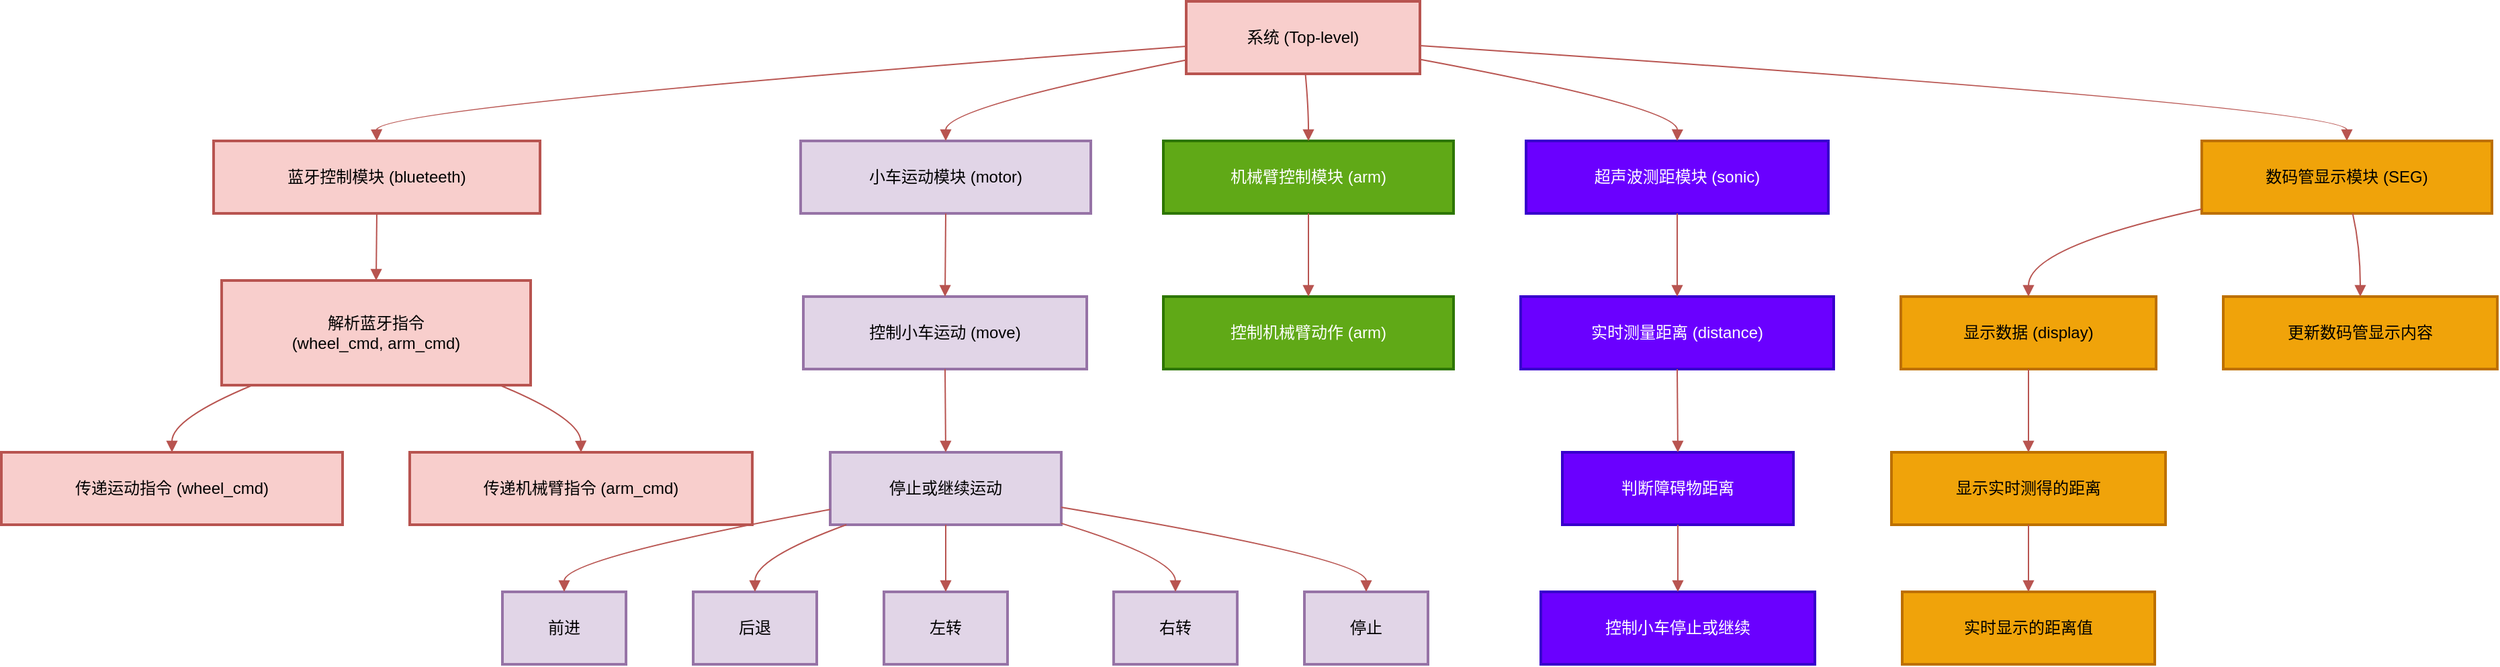 <mxfile version="27.1.4">
  <diagram name="第 1 页" id="Bvf3MywGbPhwy1gK-Kdx">
    <mxGraphModel dx="864" dy="576" grid="1" gridSize="10" guides="1" tooltips="1" connect="1" arrows="1" fold="1" page="1" pageScale="1" pageWidth="827" pageHeight="1169" math="0" shadow="0">
      <root>
        <mxCell id="0" />
        <mxCell id="1" parent="0" />
        <mxCell id="RLyGDdODB2vQ0dkDB72x-1" value="系统 (Top-level)" style="whiteSpace=wrap;strokeWidth=2;fillColor=#f8cecc;strokeColor=#b85450;" vertex="1" parent="1">
          <mxGeometry x="902" y="20" width="174" height="54" as="geometry" />
        </mxCell>
        <mxCell id="RLyGDdODB2vQ0dkDB72x-2" value="蓝牙控制模块 (blueteeth)" style="whiteSpace=wrap;strokeWidth=2;fillColor=#f8cecc;strokeColor=#b85450;" vertex="1" parent="1">
          <mxGeometry x="178" y="124" width="243" height="54" as="geometry" />
        </mxCell>
        <mxCell id="RLyGDdODB2vQ0dkDB72x-3" value="小车运动模块 (motor)" style="whiteSpace=wrap;strokeWidth=2;fillColor=#e1d5e7;strokeColor=#9673a6;" vertex="1" parent="1">
          <mxGeometry x="615" y="124" width="216" height="54" as="geometry" />
        </mxCell>
        <mxCell id="RLyGDdODB2vQ0dkDB72x-4" value="机械臂控制模块 (arm)" style="whiteSpace=wrap;strokeWidth=2;fillColor=#60a917;strokeColor=#2D7600;fontColor=#ffffff;" vertex="1" parent="1">
          <mxGeometry x="885" y="124" width="216" height="54" as="geometry" />
        </mxCell>
        <mxCell id="RLyGDdODB2vQ0dkDB72x-5" value="超声波测距模块 (sonic)" style="whiteSpace=wrap;strokeWidth=2;fillColor=#6a00ff;strokeColor=#3700CC;fontColor=#ffffff;" vertex="1" parent="1">
          <mxGeometry x="1155" y="124" width="225" height="54" as="geometry" />
        </mxCell>
        <mxCell id="RLyGDdODB2vQ0dkDB72x-6" value="数码管显示模块 (SEG)" style="whiteSpace=wrap;strokeWidth=2;fillColor=#f0a30a;strokeColor=#BD7000;fontColor=#000000;" vertex="1" parent="1">
          <mxGeometry x="1658" y="124" width="216" height="54" as="geometry" />
        </mxCell>
        <mxCell id="RLyGDdODB2vQ0dkDB72x-7" value="解析蓝牙指令&#xa;(wheel_cmd, arm_cmd)" style="whiteSpace=wrap;strokeWidth=2;fillColor=#f8cecc;strokeColor=#b85450;" vertex="1" parent="1">
          <mxGeometry x="184" y="228" width="230" height="78" as="geometry" />
        </mxCell>
        <mxCell id="RLyGDdODB2vQ0dkDB72x-8" value="控制小车运动 (move)" style="whiteSpace=wrap;strokeWidth=2;fillColor=#e1d5e7;strokeColor=#9673a6;" vertex="1" parent="1">
          <mxGeometry x="617" y="240" width="211" height="54" as="geometry" />
        </mxCell>
        <mxCell id="RLyGDdODB2vQ0dkDB72x-9" value="控制机械臂动作 (arm)" style="whiteSpace=wrap;strokeWidth=2;fillColor=#60a917;strokeColor=#2D7600;fontColor=#ffffff;" vertex="1" parent="1">
          <mxGeometry x="885" y="240" width="216" height="54" as="geometry" />
        </mxCell>
        <mxCell id="RLyGDdODB2vQ0dkDB72x-10" value="实时测量距离 (distance)" style="whiteSpace=wrap;strokeWidth=2;fillColor=#6a00ff;strokeColor=#3700CC;fontColor=#ffffff;" vertex="1" parent="1">
          <mxGeometry x="1151" y="240" width="233" height="54" as="geometry" />
        </mxCell>
        <mxCell id="RLyGDdODB2vQ0dkDB72x-11" value="显示数据 (display)" style="whiteSpace=wrap;strokeWidth=2;fillColor=#f0a30a;strokeColor=#BD7000;fontColor=#000000;" vertex="1" parent="1">
          <mxGeometry x="1434" y="240" width="190" height="54" as="geometry" />
        </mxCell>
        <mxCell id="RLyGDdODB2vQ0dkDB72x-12" value="停止或继续运动" style="whiteSpace=wrap;strokeWidth=2;fillColor=#e1d5e7;strokeColor=#9673a6;" vertex="1" parent="1">
          <mxGeometry x="637" y="356" width="172" height="54" as="geometry" />
        </mxCell>
        <mxCell id="RLyGDdODB2vQ0dkDB72x-13" value="判断障碍物距离" style="whiteSpace=wrap;strokeWidth=2;fillColor=#6a00ff;strokeColor=#3700CC;fontColor=#ffffff;" vertex="1" parent="1">
          <mxGeometry x="1182" y="356" width="172" height="54" as="geometry" />
        </mxCell>
        <mxCell id="RLyGDdODB2vQ0dkDB72x-14" value="显示实时测得的距离" style="whiteSpace=wrap;strokeWidth=2;fillColor=#f0a30a;strokeColor=#BD7000;fontColor=#000000;" vertex="1" parent="1">
          <mxGeometry x="1427" y="356" width="204" height="54" as="geometry" />
        </mxCell>
        <mxCell id="RLyGDdODB2vQ0dkDB72x-15" value="传递运动指令 (wheel_cmd)" style="whiteSpace=wrap;strokeWidth=2;fillColor=#f8cecc;strokeColor=#b85450;" vertex="1" parent="1">
          <mxGeometry x="20" y="356" width="254" height="54" as="geometry" />
        </mxCell>
        <mxCell id="RLyGDdODB2vQ0dkDB72x-16" value="传递机械臂指令 (arm_cmd)" style="whiteSpace=wrap;strokeWidth=2;fillColor=#f8cecc;strokeColor=#b85450;" vertex="1" parent="1">
          <mxGeometry x="324" y="356" width="255" height="54" as="geometry" />
        </mxCell>
        <mxCell id="RLyGDdODB2vQ0dkDB72x-17" value="控制小车停止或继续" style="whiteSpace=wrap;strokeWidth=2;fillColor=#6a00ff;strokeColor=#3700CC;fontColor=#ffffff;" vertex="1" parent="1">
          <mxGeometry x="1166" y="460" width="204" height="54" as="geometry" />
        </mxCell>
        <mxCell id="RLyGDdODB2vQ0dkDB72x-18" value="实时显示的距离值" style="whiteSpace=wrap;strokeWidth=2;fillColor=#f0a30a;strokeColor=#BD7000;fontColor=#000000;" vertex="1" parent="1">
          <mxGeometry x="1435" y="460" width="188" height="54" as="geometry" />
        </mxCell>
        <mxCell id="RLyGDdODB2vQ0dkDB72x-19" value="前进" style="whiteSpace=wrap;strokeWidth=2;fillColor=#e1d5e7;strokeColor=#9673a6;" vertex="1" parent="1">
          <mxGeometry x="393" y="460" width="92" height="54" as="geometry" />
        </mxCell>
        <mxCell id="RLyGDdODB2vQ0dkDB72x-20" value="后退" style="whiteSpace=wrap;strokeWidth=2;fillColor=#e1d5e7;strokeColor=#9673a6;" vertex="1" parent="1">
          <mxGeometry x="535" y="460" width="92" height="54" as="geometry" />
        </mxCell>
        <mxCell id="RLyGDdODB2vQ0dkDB72x-21" value="左转" style="whiteSpace=wrap;strokeWidth=2;fillColor=#e1d5e7;strokeColor=#9673a6;" vertex="1" parent="1">
          <mxGeometry x="677" y="460" width="92" height="54" as="geometry" />
        </mxCell>
        <mxCell id="RLyGDdODB2vQ0dkDB72x-22" value="右转" style="whiteSpace=wrap;strokeWidth=2;fillColor=#e1d5e7;strokeColor=#9673a6;" vertex="1" parent="1">
          <mxGeometry x="848" y="460" width="92" height="54" as="geometry" />
        </mxCell>
        <mxCell id="RLyGDdODB2vQ0dkDB72x-23" value="停止" style="whiteSpace=wrap;strokeWidth=2;fillColor=#e1d5e7;strokeColor=#9673a6;" vertex="1" parent="1">
          <mxGeometry x="990" y="460" width="92" height="54" as="geometry" />
        </mxCell>
        <mxCell id="RLyGDdODB2vQ0dkDB72x-24" value="更新数码管显示内容" style="whiteSpace=wrap;strokeWidth=2;fillColor=#f0a30a;strokeColor=#BD7000;fontColor=#000000;" vertex="1" parent="1">
          <mxGeometry x="1674" y="240" width="204" height="54" as="geometry" />
        </mxCell>
        <mxCell id="RLyGDdODB2vQ0dkDB72x-25" value="" style="curved=1;startArrow=none;endArrow=block;exitX=0;exitY=0.62;entryX=0.5;entryY=0;rounded=0;fillColor=#f8cecc;strokeColor=#b85450;" edge="1" parent="1" source="RLyGDdODB2vQ0dkDB72x-1" target="RLyGDdODB2vQ0dkDB72x-2">
          <mxGeometry relative="1" as="geometry">
            <Array as="points">
              <mxPoint x="299" y="99" />
            </Array>
          </mxGeometry>
        </mxCell>
        <mxCell id="RLyGDdODB2vQ0dkDB72x-26" value="" style="curved=1;startArrow=none;endArrow=block;exitX=0;exitY=0.81;entryX=0.5;entryY=0;rounded=0;fillColor=#f8cecc;strokeColor=#b85450;" edge="1" parent="1" source="RLyGDdODB2vQ0dkDB72x-1" target="RLyGDdODB2vQ0dkDB72x-3">
          <mxGeometry relative="1" as="geometry">
            <Array as="points">
              <mxPoint x="723" y="99" />
            </Array>
          </mxGeometry>
        </mxCell>
        <mxCell id="RLyGDdODB2vQ0dkDB72x-27" value="" style="curved=1;startArrow=none;endArrow=block;exitX=0.51;exitY=1;entryX=0.5;entryY=0;rounded=0;fillColor=#f8cecc;strokeColor=#b85450;" edge="1" parent="1" source="RLyGDdODB2vQ0dkDB72x-1" target="RLyGDdODB2vQ0dkDB72x-4">
          <mxGeometry relative="1" as="geometry">
            <Array as="points">
              <mxPoint x="993" y="99" />
            </Array>
          </mxGeometry>
        </mxCell>
        <mxCell id="RLyGDdODB2vQ0dkDB72x-28" value="" style="curved=1;startArrow=none;endArrow=block;exitX=1;exitY=0.8;entryX=0.5;entryY=0;rounded=0;fillColor=#f8cecc;strokeColor=#b85450;" edge="1" parent="1" source="RLyGDdODB2vQ0dkDB72x-1" target="RLyGDdODB2vQ0dkDB72x-5">
          <mxGeometry relative="1" as="geometry">
            <Array as="points">
              <mxPoint x="1268" y="99" />
            </Array>
          </mxGeometry>
        </mxCell>
        <mxCell id="RLyGDdODB2vQ0dkDB72x-29" value="" style="curved=1;startArrow=none;endArrow=block;exitX=1;exitY=0.61;entryX=0.5;entryY=0;rounded=0;fillColor=#f8cecc;strokeColor=#b85450;" edge="1" parent="1" source="RLyGDdODB2vQ0dkDB72x-1" target="RLyGDdODB2vQ0dkDB72x-6">
          <mxGeometry relative="1" as="geometry">
            <Array as="points">
              <mxPoint x="1766" y="99" />
            </Array>
          </mxGeometry>
        </mxCell>
        <mxCell id="RLyGDdODB2vQ0dkDB72x-30" value="" style="curved=1;startArrow=none;endArrow=block;exitX=0.5;exitY=1;entryX=0.5;entryY=0;rounded=0;fillColor=#f8cecc;strokeColor=#b85450;" edge="1" parent="1" source="RLyGDdODB2vQ0dkDB72x-2" target="RLyGDdODB2vQ0dkDB72x-7">
          <mxGeometry relative="1" as="geometry">
            <Array as="points" />
          </mxGeometry>
        </mxCell>
        <mxCell id="RLyGDdODB2vQ0dkDB72x-31" value="" style="curved=1;startArrow=none;endArrow=block;exitX=0.5;exitY=1;entryX=0.5;entryY=0;rounded=0;fillColor=#f8cecc;strokeColor=#b85450;" edge="1" parent="1" source="RLyGDdODB2vQ0dkDB72x-3" target="RLyGDdODB2vQ0dkDB72x-8">
          <mxGeometry relative="1" as="geometry">
            <Array as="points" />
          </mxGeometry>
        </mxCell>
        <mxCell id="RLyGDdODB2vQ0dkDB72x-32" value="" style="curved=1;startArrow=none;endArrow=block;exitX=0.5;exitY=1;entryX=0.5;entryY=0;rounded=0;fillColor=#f8cecc;strokeColor=#b85450;" edge="1" parent="1" source="RLyGDdODB2vQ0dkDB72x-4" target="RLyGDdODB2vQ0dkDB72x-9">
          <mxGeometry relative="1" as="geometry">
            <Array as="points" />
          </mxGeometry>
        </mxCell>
        <mxCell id="RLyGDdODB2vQ0dkDB72x-33" value="" style="curved=1;startArrow=none;endArrow=block;exitX=0.5;exitY=1;entryX=0.5;entryY=0;rounded=0;fillColor=#f8cecc;strokeColor=#b85450;" edge="1" parent="1" source="RLyGDdODB2vQ0dkDB72x-5" target="RLyGDdODB2vQ0dkDB72x-10">
          <mxGeometry relative="1" as="geometry">
            <Array as="points" />
          </mxGeometry>
        </mxCell>
        <mxCell id="RLyGDdODB2vQ0dkDB72x-34" value="" style="curved=1;startArrow=none;endArrow=block;exitX=0;exitY=0.94;entryX=0.5;entryY=0;rounded=0;fillColor=#f8cecc;strokeColor=#b85450;" edge="1" parent="1" source="RLyGDdODB2vQ0dkDB72x-6" target="RLyGDdODB2vQ0dkDB72x-11">
          <mxGeometry relative="1" as="geometry">
            <Array as="points">
              <mxPoint x="1529" y="203" />
            </Array>
          </mxGeometry>
        </mxCell>
        <mxCell id="RLyGDdODB2vQ0dkDB72x-35" value="" style="curved=1;startArrow=none;endArrow=block;exitX=0.5;exitY=1;entryX=0.5;entryY=0;rounded=0;fillColor=#f8cecc;strokeColor=#b85450;" edge="1" parent="1" source="RLyGDdODB2vQ0dkDB72x-8" target="RLyGDdODB2vQ0dkDB72x-12">
          <mxGeometry relative="1" as="geometry">
            <Array as="points" />
          </mxGeometry>
        </mxCell>
        <mxCell id="RLyGDdODB2vQ0dkDB72x-36" value="" style="curved=1;startArrow=none;endArrow=block;exitX=0.5;exitY=1;entryX=0.5;entryY=0;rounded=0;fillColor=#f8cecc;strokeColor=#b85450;" edge="1" parent="1" source="RLyGDdODB2vQ0dkDB72x-10" target="RLyGDdODB2vQ0dkDB72x-13">
          <mxGeometry relative="1" as="geometry">
            <Array as="points" />
          </mxGeometry>
        </mxCell>
        <mxCell id="RLyGDdODB2vQ0dkDB72x-37" value="" style="curved=1;startArrow=none;endArrow=block;exitX=0.5;exitY=1;entryX=0.5;entryY=0;rounded=0;fillColor=#f8cecc;strokeColor=#b85450;" edge="1" parent="1" source="RLyGDdODB2vQ0dkDB72x-11" target="RLyGDdODB2vQ0dkDB72x-14">
          <mxGeometry relative="1" as="geometry">
            <Array as="points" />
          </mxGeometry>
        </mxCell>
        <mxCell id="RLyGDdODB2vQ0dkDB72x-38" value="" style="curved=1;startArrow=none;endArrow=block;exitX=0.1;exitY=1;entryX=0.5;entryY=0;rounded=0;fillColor=#f8cecc;strokeColor=#b85450;" edge="1" parent="1" source="RLyGDdODB2vQ0dkDB72x-7" target="RLyGDdODB2vQ0dkDB72x-15">
          <mxGeometry relative="1" as="geometry">
            <Array as="points">
              <mxPoint x="147" y="331" />
            </Array>
          </mxGeometry>
        </mxCell>
        <mxCell id="RLyGDdODB2vQ0dkDB72x-39" value="" style="curved=1;startArrow=none;endArrow=block;exitX=0.9;exitY=1;entryX=0.5;entryY=0;rounded=0;fillColor=#f8cecc;strokeColor=#b85450;" edge="1" parent="1" source="RLyGDdODB2vQ0dkDB72x-7" target="RLyGDdODB2vQ0dkDB72x-16">
          <mxGeometry relative="1" as="geometry">
            <Array as="points">
              <mxPoint x="451" y="331" />
            </Array>
          </mxGeometry>
        </mxCell>
        <mxCell id="RLyGDdODB2vQ0dkDB72x-40" value="" style="curved=1;startArrow=none;endArrow=block;exitX=0.5;exitY=1;entryX=0.5;entryY=0;rounded=0;fillColor=#f8cecc;strokeColor=#b85450;" edge="1" parent="1" source="RLyGDdODB2vQ0dkDB72x-13" target="RLyGDdODB2vQ0dkDB72x-17">
          <mxGeometry relative="1" as="geometry">
            <Array as="points" />
          </mxGeometry>
        </mxCell>
        <mxCell id="RLyGDdODB2vQ0dkDB72x-41" value="" style="curved=1;startArrow=none;endArrow=block;exitX=0.5;exitY=1;entryX=0.5;entryY=0;rounded=0;fillColor=#f8cecc;strokeColor=#b85450;" edge="1" parent="1" source="RLyGDdODB2vQ0dkDB72x-14" target="RLyGDdODB2vQ0dkDB72x-18">
          <mxGeometry relative="1" as="geometry">
            <Array as="points" />
          </mxGeometry>
        </mxCell>
        <mxCell id="RLyGDdODB2vQ0dkDB72x-42" value="" style="curved=1;startArrow=none;endArrow=block;exitX=0;exitY=0.79;entryX=0.5;entryY=0;rounded=0;fillColor=#f8cecc;strokeColor=#b85450;" edge="1" parent="1" source="RLyGDdODB2vQ0dkDB72x-12" target="RLyGDdODB2vQ0dkDB72x-19">
          <mxGeometry relative="1" as="geometry">
            <Array as="points">
              <mxPoint x="439" y="435" />
            </Array>
          </mxGeometry>
        </mxCell>
        <mxCell id="RLyGDdODB2vQ0dkDB72x-43" value="" style="curved=1;startArrow=none;endArrow=block;exitX=0.07;exitY=1;entryX=0.5;entryY=0;rounded=0;fillColor=#f8cecc;strokeColor=#b85450;" edge="1" parent="1" source="RLyGDdODB2vQ0dkDB72x-12" target="RLyGDdODB2vQ0dkDB72x-20">
          <mxGeometry relative="1" as="geometry">
            <Array as="points">
              <mxPoint x="581" y="435" />
            </Array>
          </mxGeometry>
        </mxCell>
        <mxCell id="RLyGDdODB2vQ0dkDB72x-44" value="" style="curved=1;startArrow=none;endArrow=block;exitX=0.5;exitY=1;entryX=0.5;entryY=0;rounded=0;fillColor=#f8cecc;strokeColor=#b85450;" edge="1" parent="1" source="RLyGDdODB2vQ0dkDB72x-12" target="RLyGDdODB2vQ0dkDB72x-21">
          <mxGeometry relative="1" as="geometry">
            <Array as="points" />
          </mxGeometry>
        </mxCell>
        <mxCell id="RLyGDdODB2vQ0dkDB72x-45" value="" style="curved=1;startArrow=none;endArrow=block;exitX=1;exitY=0.98;entryX=0.5;entryY=0;rounded=0;fillColor=#f8cecc;strokeColor=#b85450;" edge="1" parent="1" source="RLyGDdODB2vQ0dkDB72x-12" target="RLyGDdODB2vQ0dkDB72x-22">
          <mxGeometry relative="1" as="geometry">
            <Array as="points">
              <mxPoint x="894" y="435" />
            </Array>
          </mxGeometry>
        </mxCell>
        <mxCell id="RLyGDdODB2vQ0dkDB72x-46" value="" style="curved=1;startArrow=none;endArrow=block;exitX=1;exitY=0.76;entryX=0.5;entryY=0;rounded=0;fillColor=#f8cecc;strokeColor=#b85450;" edge="1" parent="1" source="RLyGDdODB2vQ0dkDB72x-12" target="RLyGDdODB2vQ0dkDB72x-23">
          <mxGeometry relative="1" as="geometry">
            <Array as="points">
              <mxPoint x="1036" y="435" />
            </Array>
          </mxGeometry>
        </mxCell>
        <mxCell id="RLyGDdODB2vQ0dkDB72x-47" value="" style="curved=1;startArrow=none;endArrow=block;exitX=0.52;exitY=1;entryX=0.5;entryY=0;rounded=0;fillColor=#f8cecc;strokeColor=#b85450;" edge="1" parent="1" source="RLyGDdODB2vQ0dkDB72x-6" target="RLyGDdODB2vQ0dkDB72x-24">
          <mxGeometry relative="1" as="geometry">
            <Array as="points">
              <mxPoint x="1776" y="203" />
            </Array>
          </mxGeometry>
        </mxCell>
      </root>
    </mxGraphModel>
  </diagram>
</mxfile>
